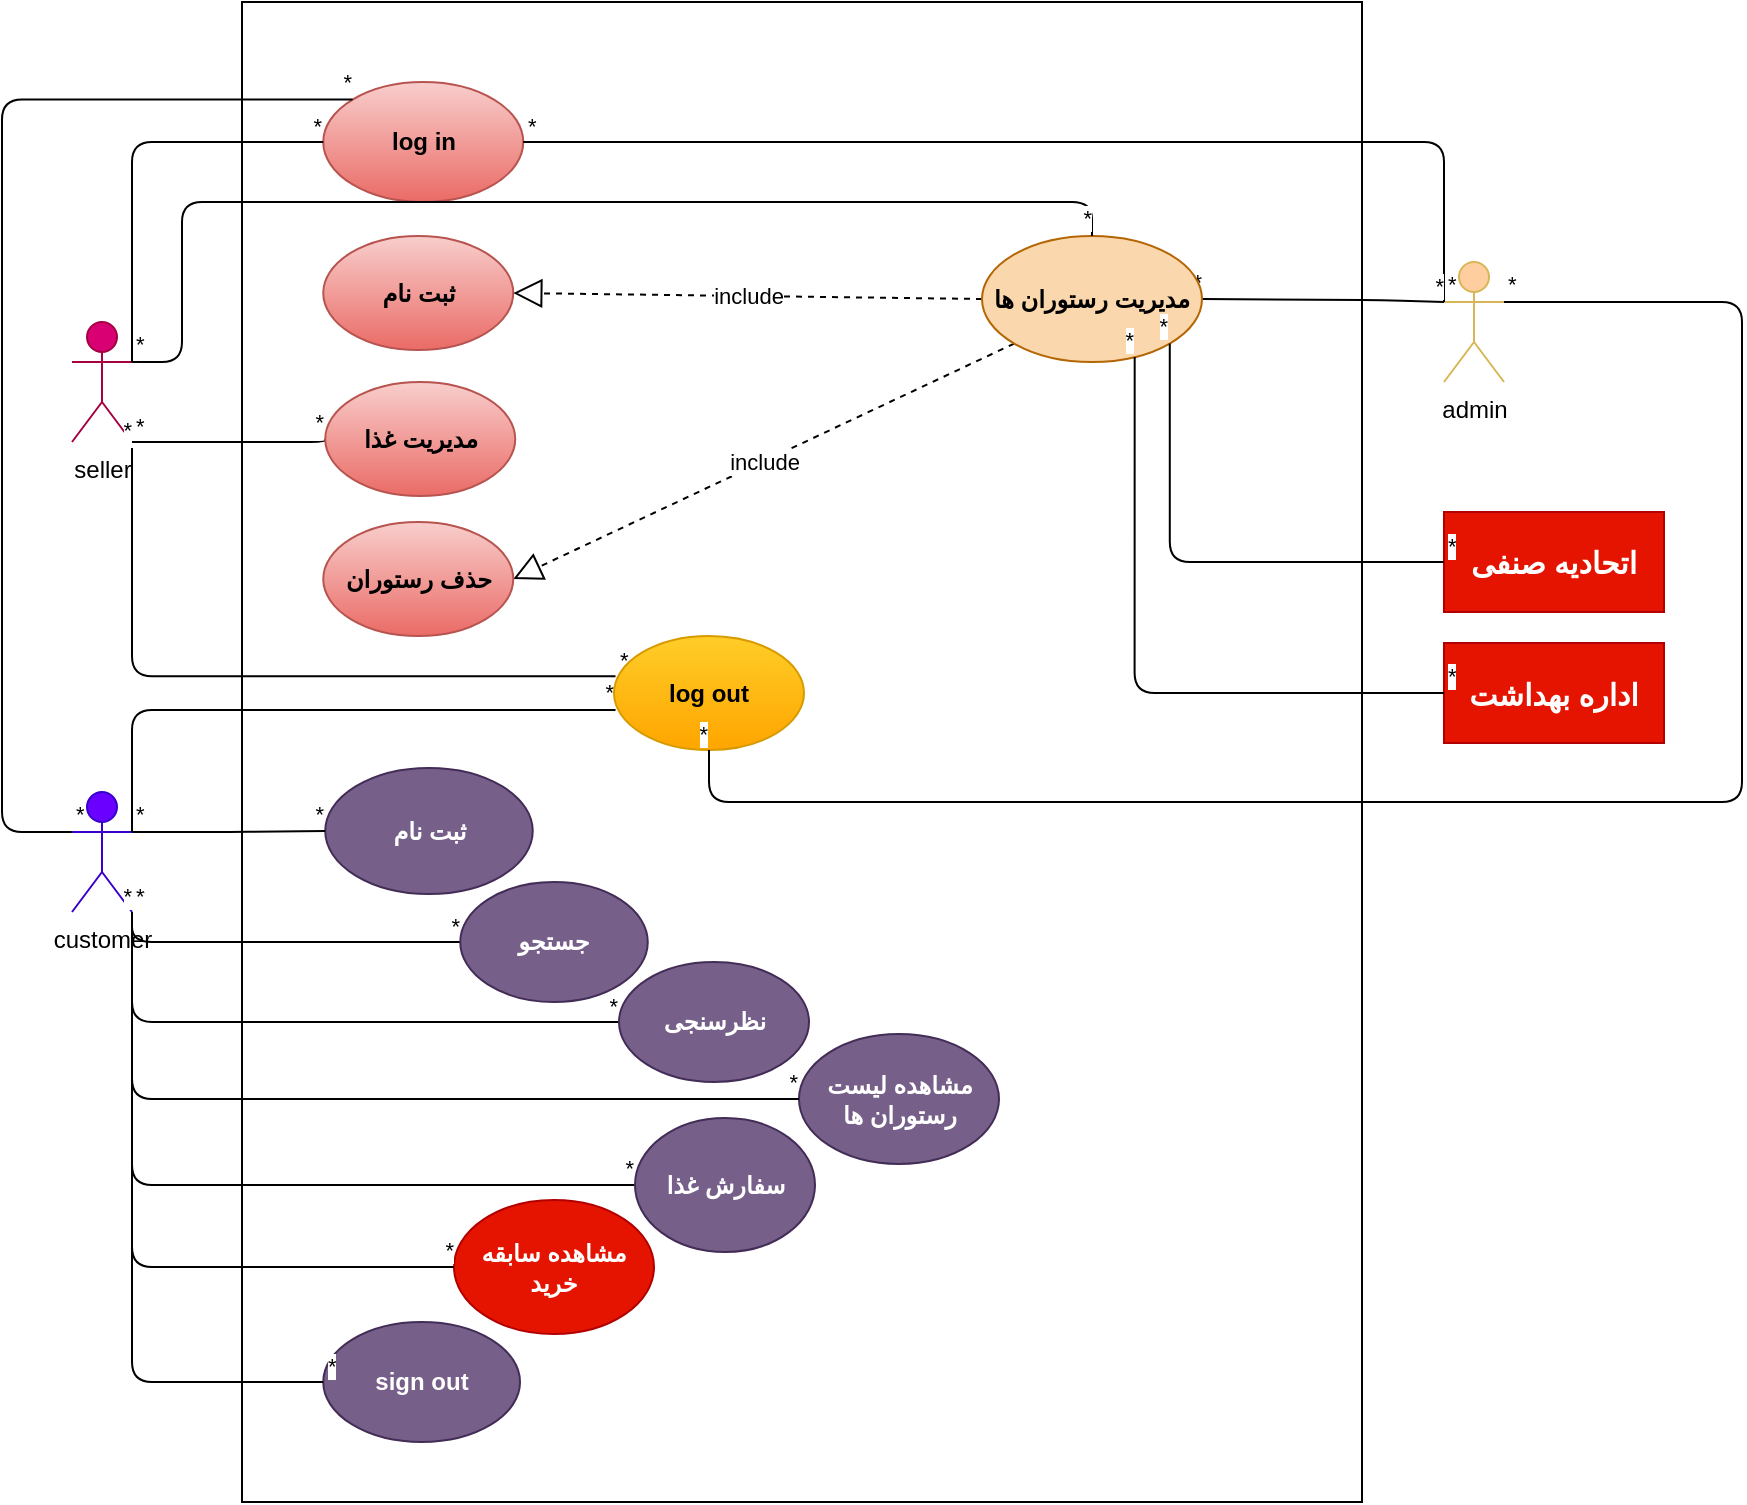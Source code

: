 <mxfile version="13.10.6" type="github">
  <diagram name="Page-1" id="e7e014a7-5840-1c2e-5031-d8a46d1fe8dd">
    <mxGraphModel dx="1422" dy="728" grid="1" gridSize="10" guides="1" tooltips="1" connect="1" arrows="1" fold="1" page="1" pageScale="1" pageWidth="1169" pageHeight="826" background="#ffffff" math="0" shadow="0">
      <root>
        <mxCell id="0" />
        <mxCell id="1" parent="0" />
        <mxCell id="Ti_cdP-LwR2GLxK3Q5Qu-41" value="" style="rounded=0;whiteSpace=wrap;html=1;" parent="1" vertex="1">
          <mxGeometry x="310" y="140" width="560" height="750" as="geometry" />
        </mxCell>
        <mxCell id="Ti_cdP-LwR2GLxK3Q5Qu-43" value="&lt;font color=&quot;#000000&quot;&gt;customer&lt;/font&gt;" style="shape=umlActor;verticalLabelPosition=bottom;verticalAlign=top;html=1;outlineConnect=0;fillColor=#6a00ff;strokeColor=#3700CC;fontColor=#ffffff;" parent="1" vertex="1">
          <mxGeometry x="225" y="535" width="30" height="60" as="geometry" />
        </mxCell>
        <mxCell id="Ti_cdP-LwR2GLxK3Q5Qu-42" value="&lt;font color=&quot;#000000&quot;&gt;seller&lt;br&gt;&lt;/font&gt;" style="shape=umlActor;verticalLabelPosition=bottom;verticalAlign=top;html=1;outlineConnect=0;fillColor=#d80073;strokeColor=#A50040;fontColor=#ffffff;" parent="1" vertex="1">
          <mxGeometry x="225" y="300" width="30" height="60" as="geometry" />
        </mxCell>
        <mxCell id="rXxGUh9YkXs_mze31AUG-5" value="admin" style="shape=umlActor;verticalLabelPosition=bottom;verticalAlign=top;html=1;outlineConnect=0;strokeColor=#d6b656;fillColor=#FFCE9F;" parent="1" vertex="1">
          <mxGeometry x="911" y="270" width="30" height="60" as="geometry" />
        </mxCell>
        <mxCell id="Jm9gUiOZweeL1IYtcXkK-2" value="log in" style="ellipse;whiteSpace=wrap;html=1;fillColor=#f8cecc;strokeColor=#b85450;gradientColor=#ea6b66;fontStyle=1" parent="1" vertex="1">
          <mxGeometry x="350.63" y="180" width="100" height="60" as="geometry" />
        </mxCell>
        <mxCell id="oFaBCXIpXnut_KhmdDa9-3" value="مشاهده سابقه خرید" style="ellipse;whiteSpace=wrap;html=1;fillColor=#e51400;strokeColor=#B20000;fontStyle=1;fontColor=#ffffff;" parent="1" vertex="1">
          <mxGeometry x="416" y="739" width="100" height="67" as="geometry" />
        </mxCell>
        <mxCell id="oFaBCXIpXnut_KhmdDa9-5" value="اتحادیه صنفی" style="rounded=0;whiteSpace=wrap;html=1;fontStyle=1;fontSize=15;fillColor=#e51400;strokeColor=#B20000;fontColor=#ffffff;" parent="1" vertex="1">
          <mxGeometry x="911" y="395" width="110" height="50" as="geometry" />
        </mxCell>
        <mxCell id="oFaBCXIpXnut_KhmdDa9-6" value="اداره بهداشت" style="rounded=0;whiteSpace=wrap;html=1;fontStyle=1;fontSize=15;fillColor=#e51400;strokeColor=#B20000;fontColor=#ffffff;" parent="1" vertex="1">
          <mxGeometry x="911" y="460.5" width="110" height="50" as="geometry" />
        </mxCell>
        <mxCell id="oFaBCXIpXnut_KhmdDa9-7" value="مشاهده لیست رستوران ها" style="ellipse;whiteSpace=wrap;html=1;fillColor=#76608a;strokeColor=#432D57;fontStyle=1;fontColor=#ffffff;" parent="1" vertex="1">
          <mxGeometry x="588.5" y="656" width="100" height="65" as="geometry" />
        </mxCell>
        <mxCell id="oFaBCXIpXnut_KhmdDa9-9" style="edgeStyle=orthogonalEdgeStyle;rounded=0;orthogonalLoop=1;jettySize=auto;html=1;exitX=0.5;exitY=1;exitDx=0;exitDy=0;" parent="1" source="oFaBCXIpXnut_KhmdDa9-7" target="oFaBCXIpXnut_KhmdDa9-7" edge="1">
          <mxGeometry relative="1" as="geometry" />
        </mxCell>
        <mxCell id="oFaBCXIpXnut_KhmdDa9-20" value="sign out" style="ellipse;whiteSpace=wrap;html=1;fillColor=#76608a;strokeColor=#432D57;fontStyle=1;fontColor=#ffffff;" parent="1" vertex="1">
          <mxGeometry x="350.63" y="800" width="98.38" height="60" as="geometry" />
        </mxCell>
        <mxCell id="oFaBCXIpXnut_KhmdDa9-25" value="ثبت نام" style="ellipse;whiteSpace=wrap;html=1;fillColor=#f8cecc;strokeColor=#b85450;gradientColor=#ea6b66;fontStyle=1" parent="1" vertex="1">
          <mxGeometry x="350.63" y="257" width="95" height="57" as="geometry" />
        </mxCell>
        <mxCell id="oFaBCXIpXnut_KhmdDa9-83" value="" style="endArrow=none;html=1;edgeStyle=orthogonalEdgeStyle;entryX=1;entryY=0.5;entryDx=0;entryDy=0;exitX=0;exitY=0.333;exitDx=0;exitDy=0;exitPerimeter=0;" parent="1" source="rXxGUh9YkXs_mze31AUG-5" target="oFaBCXIpXnut_KhmdDa9-54" edge="1">
          <mxGeometry relative="1" as="geometry">
            <mxPoint x="637.5" y="361.5" as="sourcePoint" />
            <mxPoint x="790" y="340" as="targetPoint" />
            <Array as="points">
              <mxPoint x="880" y="289" />
              <mxPoint x="850" y="289" />
            </Array>
          </mxGeometry>
        </mxCell>
        <mxCell id="oFaBCXIpXnut_KhmdDa9-84" value="*" style="edgeLabel;resizable=0;html=1;align=left;verticalAlign=bottom;" parent="oFaBCXIpXnut_KhmdDa9-83" connectable="0" vertex="1">
          <mxGeometry x="-1" relative="1" as="geometry" />
        </mxCell>
        <mxCell id="oFaBCXIpXnut_KhmdDa9-85" value="*" style="edgeLabel;resizable=0;html=1;align=right;verticalAlign=bottom;" parent="oFaBCXIpXnut_KhmdDa9-83" connectable="0" vertex="1">
          <mxGeometry x="1" relative="1" as="geometry" />
        </mxCell>
        <mxCell id="oFaBCXIpXnut_KhmdDa9-92" value="" style="endArrow=none;html=1;edgeStyle=orthogonalEdgeStyle;entryX=0;entryY=0.333;entryDx=0;entryDy=0;entryPerimeter=0;" parent="1" source="Jm9gUiOZweeL1IYtcXkK-2" target="rXxGUh9YkXs_mze31AUG-5" edge="1">
          <mxGeometry relative="1" as="geometry">
            <mxPoint x="670" y="430.75" as="sourcePoint" />
            <mxPoint x="900" y="310" as="targetPoint" />
            <Array as="points">
              <mxPoint x="911" y="210" />
            </Array>
          </mxGeometry>
        </mxCell>
        <mxCell id="oFaBCXIpXnut_KhmdDa9-93" value="*" style="edgeLabel;resizable=0;html=1;align=left;verticalAlign=bottom;" parent="oFaBCXIpXnut_KhmdDa9-92" connectable="0" vertex="1">
          <mxGeometry x="-1" relative="1" as="geometry" />
        </mxCell>
        <mxCell id="oFaBCXIpXnut_KhmdDa9-94" value="*" style="edgeLabel;resizable=0;html=1;align=right;verticalAlign=bottom;" parent="oFaBCXIpXnut_KhmdDa9-92" connectable="0" vertex="1">
          <mxGeometry x="1" relative="1" as="geometry" />
        </mxCell>
        <mxCell id="oFaBCXIpXnut_KhmdDa9-95" value="" style="endArrow=none;html=1;edgeStyle=orthogonalEdgeStyle;entryX=0;entryY=0.5;entryDx=0;entryDy=0;exitX=1;exitY=0.333;exitDx=0;exitDy=0;exitPerimeter=0;" parent="1" source="Ti_cdP-LwR2GLxK3Q5Qu-42" target="Jm9gUiOZweeL1IYtcXkK-2" edge="1">
          <mxGeometry relative="1" as="geometry">
            <mxPoint x="275" y="330" as="sourcePoint" />
            <mxPoint x="345.63" y="210" as="targetPoint" />
            <Array as="points">
              <mxPoint x="255" y="210" />
            </Array>
          </mxGeometry>
        </mxCell>
        <mxCell id="oFaBCXIpXnut_KhmdDa9-96" value="*" style="edgeLabel;resizable=0;html=1;align=left;verticalAlign=bottom;" parent="oFaBCXIpXnut_KhmdDa9-95" connectable="0" vertex="1">
          <mxGeometry x="-1" relative="1" as="geometry" />
        </mxCell>
        <mxCell id="oFaBCXIpXnut_KhmdDa9-97" value="*" style="edgeLabel;resizable=0;html=1;align=right;verticalAlign=bottom;" parent="oFaBCXIpXnut_KhmdDa9-95" connectable="0" vertex="1">
          <mxGeometry x="1" relative="1" as="geometry" />
        </mxCell>
        <mxCell id="oFaBCXIpXnut_KhmdDa9-98" value="" style="endArrow=none;html=1;edgeStyle=orthogonalEdgeStyle;entryX=0;entryY=0;entryDx=0;entryDy=0;exitX=0;exitY=0.333;exitDx=0;exitDy=0;exitPerimeter=0;" parent="1" source="Ti_cdP-LwR2GLxK3Q5Qu-43" target="Jm9gUiOZweeL1IYtcXkK-2" edge="1">
          <mxGeometry relative="1" as="geometry">
            <mxPoint x="210" y="550" as="sourcePoint" />
            <mxPoint x="622.5" y="380" as="targetPoint" />
            <Array as="points">
              <mxPoint x="190" y="555" />
              <mxPoint x="190" y="189" />
            </Array>
          </mxGeometry>
        </mxCell>
        <mxCell id="oFaBCXIpXnut_KhmdDa9-99" value="*" style="edgeLabel;resizable=0;html=1;align=left;verticalAlign=bottom;" parent="oFaBCXIpXnut_KhmdDa9-98" connectable="0" vertex="1">
          <mxGeometry x="-1" relative="1" as="geometry" />
        </mxCell>
        <mxCell id="oFaBCXIpXnut_KhmdDa9-100" value="*" style="edgeLabel;resizable=0;html=1;align=right;verticalAlign=bottom;" parent="oFaBCXIpXnut_KhmdDa9-98" connectable="0" vertex="1">
          <mxGeometry x="1" relative="1" as="geometry" />
        </mxCell>
        <mxCell id="oFaBCXIpXnut_KhmdDa9-107" value="" style="endArrow=none;html=1;edgeStyle=orthogonalEdgeStyle;exitX=1;exitY=1;exitDx=0;exitDy=0;exitPerimeter=0;entryX=0;entryY=0.5;entryDx=0;entryDy=0;" parent="1" source="Ti_cdP-LwR2GLxK3Q5Qu-43" target="Ropvw_bmy95mcoHRvxeS-3" edge="1">
          <mxGeometry relative="1" as="geometry">
            <mxPoint x="302.5" y="606.75" as="sourcePoint" />
            <mxPoint x="426" y="606" as="targetPoint" />
          </mxGeometry>
        </mxCell>
        <mxCell id="oFaBCXIpXnut_KhmdDa9-108" value="*" style="edgeLabel;resizable=0;html=1;align=left;verticalAlign=bottom;" parent="oFaBCXIpXnut_KhmdDa9-107" connectable="0" vertex="1">
          <mxGeometry x="-1" relative="1" as="geometry" />
        </mxCell>
        <mxCell id="oFaBCXIpXnut_KhmdDa9-109" value="*" style="edgeLabel;resizable=0;html=1;align=right;verticalAlign=bottom;" parent="oFaBCXIpXnut_KhmdDa9-107" connectable="0" vertex="1">
          <mxGeometry x="1" relative="1" as="geometry" />
        </mxCell>
        <mxCell id="oFaBCXIpXnut_KhmdDa9-110" value="" style="endArrow=none;html=1;edgeStyle=orthogonalEdgeStyle;exitX=1;exitY=1;exitDx=0;exitDy=0;exitPerimeter=0;entryX=0;entryY=0.5;entryDx=0;entryDy=0;" parent="1" source="Ti_cdP-LwR2GLxK3Q5Qu-43" target="oFaBCXIpXnut_KhmdDa9-7" edge="1">
          <mxGeometry relative="1" as="geometry">
            <mxPoint x="338.75" y="636.5" as="sourcePoint" />
            <mxPoint x="500" y="689" as="targetPoint" />
            <Array as="points">
              <mxPoint x="255" y="688" />
            </Array>
          </mxGeometry>
        </mxCell>
        <mxCell id="oFaBCXIpXnut_KhmdDa9-111" value="*" style="edgeLabel;resizable=0;html=1;align=left;verticalAlign=bottom;" parent="oFaBCXIpXnut_KhmdDa9-110" connectable="0" vertex="1">
          <mxGeometry x="-1" relative="1" as="geometry" />
        </mxCell>
        <mxCell id="oFaBCXIpXnut_KhmdDa9-112" value="*" style="edgeLabel;resizable=0;html=1;align=right;verticalAlign=bottom;" parent="oFaBCXIpXnut_KhmdDa9-110" connectable="0" vertex="1">
          <mxGeometry x="1" relative="1" as="geometry" />
        </mxCell>
        <mxCell id="oFaBCXIpXnut_KhmdDa9-113" value="" style="endArrow=none;html=1;edgeStyle=orthogonalEdgeStyle;entryX=0;entryY=0.5;entryDx=0;entryDy=0;exitX=1;exitY=1;exitDx=0;exitDy=0;exitPerimeter=0;" parent="1" source="Ti_cdP-LwR2GLxK3Q5Qu-42" target="Ropvw_bmy95mcoHRvxeS-1" edge="1">
          <mxGeometry relative="1" as="geometry">
            <mxPoint x="315" y="390" as="sourcePoint" />
            <mxPoint x="350.63" y="360" as="targetPoint" />
            <Array as="points">
              <mxPoint x="352" y="360" />
            </Array>
          </mxGeometry>
        </mxCell>
        <mxCell id="oFaBCXIpXnut_KhmdDa9-114" value="*" style="edgeLabel;resizable=0;html=1;align=left;verticalAlign=bottom;" parent="oFaBCXIpXnut_KhmdDa9-113" connectable="0" vertex="1">
          <mxGeometry x="-1" relative="1" as="geometry" />
        </mxCell>
        <mxCell id="oFaBCXIpXnut_KhmdDa9-115" value="*" style="edgeLabel;resizable=0;html=1;align=right;verticalAlign=bottom;" parent="oFaBCXIpXnut_KhmdDa9-113" connectable="0" vertex="1">
          <mxGeometry x="1" relative="1" as="geometry" />
        </mxCell>
        <mxCell id="oFaBCXIpXnut_KhmdDa9-116" value="" style="endArrow=none;html=1;edgeStyle=orthogonalEdgeStyle;entryX=0;entryY=0.5;entryDx=0;entryDy=0;exitX=1;exitY=1;exitDx=0;exitDy=0;exitPerimeter=0;" parent="1" source="Ti_cdP-LwR2GLxK3Q5Qu-43" target="Ropvw_bmy95mcoHRvxeS-6" edge="1">
          <mxGeometry relative="1" as="geometry">
            <mxPoint x="255" y="586" as="sourcePoint" />
            <mxPoint x="493.5" y="727.5" as="targetPoint" />
          </mxGeometry>
        </mxCell>
        <mxCell id="oFaBCXIpXnut_KhmdDa9-117" value="*" style="edgeLabel;resizable=0;html=1;align=left;verticalAlign=bottom;" parent="oFaBCXIpXnut_KhmdDa9-116" connectable="0" vertex="1">
          <mxGeometry x="-1" relative="1" as="geometry" />
        </mxCell>
        <mxCell id="oFaBCXIpXnut_KhmdDa9-118" value="*" style="edgeLabel;resizable=0;html=1;align=right;verticalAlign=bottom;" parent="oFaBCXIpXnut_KhmdDa9-116" connectable="0" vertex="1">
          <mxGeometry x="1" relative="1" as="geometry" />
        </mxCell>
        <mxCell id="oFaBCXIpXnut_KhmdDa9-119" value="" style="endArrow=none;html=1;edgeStyle=orthogonalEdgeStyle;exitX=1;exitY=1;exitDx=0;exitDy=0;exitPerimeter=0;entryX=0;entryY=0.5;entryDx=0;entryDy=0;" parent="1" source="Ti_cdP-LwR2GLxK3Q5Qu-43" target="oFaBCXIpXnut_KhmdDa9-16" edge="1">
          <mxGeometry relative="1" as="geometry">
            <mxPoint x="165" y="736" as="sourcePoint" />
            <mxPoint x="493.5" y="650" as="targetPoint" />
            <Array as="points">
              <mxPoint x="255" y="650" />
            </Array>
          </mxGeometry>
        </mxCell>
        <mxCell id="oFaBCXIpXnut_KhmdDa9-120" value="*" style="edgeLabel;resizable=0;html=1;align=left;verticalAlign=bottom;" parent="oFaBCXIpXnut_KhmdDa9-119" connectable="0" vertex="1">
          <mxGeometry x="-1" relative="1" as="geometry" />
        </mxCell>
        <mxCell id="oFaBCXIpXnut_KhmdDa9-121" value="*" style="edgeLabel;resizable=0;html=1;align=right;verticalAlign=bottom;" parent="oFaBCXIpXnut_KhmdDa9-119" connectable="0" vertex="1">
          <mxGeometry x="1" relative="1" as="geometry" />
        </mxCell>
        <mxCell id="oFaBCXIpXnut_KhmdDa9-122" value="" style="endArrow=none;html=1;edgeStyle=orthogonalEdgeStyle;entryX=0;entryY=0.5;entryDx=0;entryDy=0;exitX=1;exitY=1;exitDx=0;exitDy=0;exitPerimeter=0;" parent="1" source="Ti_cdP-LwR2GLxK3Q5Qu-43" target="oFaBCXIpXnut_KhmdDa9-3" edge="1">
          <mxGeometry relative="1" as="geometry">
            <mxPoint x="265" y="570" as="sourcePoint" />
            <mxPoint x="411.0" y="772.5" as="targetPoint" />
            <Array as="points">
              <mxPoint x="255" y="773" />
            </Array>
          </mxGeometry>
        </mxCell>
        <mxCell id="oFaBCXIpXnut_KhmdDa9-123" value="*" style="edgeLabel;resizable=0;html=1;align=left;verticalAlign=bottom;" parent="oFaBCXIpXnut_KhmdDa9-122" connectable="0" vertex="1">
          <mxGeometry x="-1" relative="1" as="geometry" />
        </mxCell>
        <mxCell id="oFaBCXIpXnut_KhmdDa9-124" value="*" style="edgeLabel;resizable=0;html=1;align=right;verticalAlign=bottom;" parent="oFaBCXIpXnut_KhmdDa9-122" connectable="0" vertex="1">
          <mxGeometry x="1" relative="1" as="geometry" />
        </mxCell>
        <mxCell id="oFaBCXIpXnut_KhmdDa9-125" value="" style="endArrow=none;html=1;edgeStyle=orthogonalEdgeStyle;entryX=1;entryY=1;entryDx=0;entryDy=0;entryPerimeter=0;exitX=0;exitY=0.5;exitDx=0;exitDy=0;" parent="1" source="oFaBCXIpXnut_KhmdDa9-20" target="Ti_cdP-LwR2GLxK3Q5Qu-43" edge="1">
          <mxGeometry relative="1" as="geometry">
            <mxPoint x="351" y="830" as="sourcePoint" />
            <mxPoint x="455" y="786" as="targetPoint" />
            <Array as="points">
              <mxPoint x="255" y="830" />
            </Array>
          </mxGeometry>
        </mxCell>
        <mxCell id="oFaBCXIpXnut_KhmdDa9-126" value="*" style="edgeLabel;resizable=0;html=1;align=left;verticalAlign=bottom;" parent="oFaBCXIpXnut_KhmdDa9-125" connectable="0" vertex="1">
          <mxGeometry x="-1" relative="1" as="geometry" />
        </mxCell>
        <mxCell id="oFaBCXIpXnut_KhmdDa9-127" value="*" style="edgeLabel;resizable=0;html=1;align=right;verticalAlign=bottom;" parent="oFaBCXIpXnut_KhmdDa9-125" connectable="0" vertex="1">
          <mxGeometry x="1" relative="1" as="geometry" />
        </mxCell>
        <mxCell id="0yDzKwt1mDLhN0Ld_7wp-2" value="include" style="endArrow=block;dashed=1;endFill=0;endSize=12;html=1;entryX=1;entryY=0.5;entryDx=0;entryDy=0;exitX=0;exitY=0.5;exitDx=0;exitDy=0;" parent="1" source="oFaBCXIpXnut_KhmdDa9-54" target="oFaBCXIpXnut_KhmdDa9-25" edge="1">
          <mxGeometry width="160" relative="1" as="geometry">
            <mxPoint x="720" y="270" as="sourcePoint" />
            <mxPoint x="740" y="270" as="targetPoint" />
          </mxGeometry>
        </mxCell>
        <mxCell id="LZOqlYVMBqQ8iP9V0Yqu-1" value="include" style="endArrow=block;dashed=1;endFill=0;endSize=12;html=1;entryX=1;entryY=0.5;entryDx=0;entryDy=0;exitX=0;exitY=1;exitDx=0;exitDy=0;" parent="1" source="oFaBCXIpXnut_KhmdDa9-54" target="Ropvw_bmy95mcoHRvxeS-2" edge="1">
          <mxGeometry width="160" relative="1" as="geometry">
            <mxPoint x="760" y="351.5" as="sourcePoint" />
            <mxPoint x="445.63" y="430" as="targetPoint" />
          </mxGeometry>
        </mxCell>
        <mxCell id="oFaBCXIpXnut_KhmdDa9-16" value="نظرسنجی" style="ellipse;whiteSpace=wrap;html=1;fillColor=#76608a;strokeColor=#432D57;fontStyle=1;fontColor=#ffffff;" parent="1" vertex="1">
          <mxGeometry x="498.5" y="620" width="95" height="60" as="geometry" />
        </mxCell>
        <mxCell id="oFaBCXIpXnut_KhmdDa9-54" value="مدیریت رستوران ها" style="ellipse;whiteSpace=wrap;html=1;fillColor=#fad7ac;strokeColor=#b46504;fontStyle=1" parent="1" vertex="1">
          <mxGeometry x="680" y="257" width="110" height="63" as="geometry" />
        </mxCell>
        <mxCell id="LZOqlYVMBqQ8iP9V0Yqu-4" value="" style="endArrow=none;html=1;edgeStyle=orthogonalEdgeStyle;entryX=0.008;entryY=0.649;entryDx=0;entryDy=0;entryPerimeter=0;" parent="1" target="Ropvw_bmy95mcoHRvxeS-4" edge="1">
          <mxGeometry relative="1" as="geometry">
            <mxPoint x="255" y="555" as="sourcePoint" />
            <mxPoint x="525" y="498.5" as="targetPoint" />
            <Array as="points">
              <mxPoint x="255" y="494" />
            </Array>
          </mxGeometry>
        </mxCell>
        <mxCell id="LZOqlYVMBqQ8iP9V0Yqu-5" value="*" style="edgeLabel;resizable=0;html=1;align=left;verticalAlign=bottom;" parent="LZOqlYVMBqQ8iP9V0Yqu-4" connectable="0" vertex="1">
          <mxGeometry x="-1" relative="1" as="geometry" />
        </mxCell>
        <mxCell id="LZOqlYVMBqQ8iP9V0Yqu-6" value="*" style="edgeLabel;resizable=0;html=1;align=right;verticalAlign=bottom;" parent="LZOqlYVMBqQ8iP9V0Yqu-4" connectable="0" vertex="1">
          <mxGeometry x="1" relative="1" as="geometry" />
        </mxCell>
        <mxCell id="LZOqlYVMBqQ8iP9V0Yqu-7" value="" style="endArrow=none;html=1;edgeStyle=orthogonalEdgeStyle;exitX=0.008;exitY=0.353;exitDx=0;exitDy=0;exitPerimeter=0;" parent="1" source="Ropvw_bmy95mcoHRvxeS-4" edge="1">
          <mxGeometry relative="1" as="geometry">
            <mxPoint x="538.793" y="478.419" as="sourcePoint" />
            <mxPoint x="255" y="363" as="targetPoint" />
            <Array as="points">
              <mxPoint x="255" y="477" />
            </Array>
          </mxGeometry>
        </mxCell>
        <mxCell id="LZOqlYVMBqQ8iP9V0Yqu-8" value="*" style="edgeLabel;resizable=0;html=1;align=left;verticalAlign=bottom;" parent="LZOqlYVMBqQ8iP9V0Yqu-7" connectable="0" vertex="1">
          <mxGeometry x="-1" relative="1" as="geometry" />
        </mxCell>
        <mxCell id="LZOqlYVMBqQ8iP9V0Yqu-9" value="*" style="edgeLabel;resizable=0;html=1;align=right;verticalAlign=bottom;" parent="LZOqlYVMBqQ8iP9V0Yqu-7" connectable="0" vertex="1">
          <mxGeometry x="1" relative="1" as="geometry" />
        </mxCell>
        <mxCell id="LZOqlYVMBqQ8iP9V0Yqu-12" value="ثبت نام" style="ellipse;whiteSpace=wrap;html=1;fillColor=#76608a;strokeColor=#432D57;fontStyle=1;fontColor=#ffffff;" parent="1" vertex="1">
          <mxGeometry x="351.62" y="523" width="103.75" height="63" as="geometry" />
        </mxCell>
        <mxCell id="VYPXpgVH3DA66YAYNXMS-15" value="" style="endArrow=none;html=1;edgeStyle=orthogonalEdgeStyle;exitX=1;exitY=0.333;exitDx=0;exitDy=0;exitPerimeter=0;entryX=0;entryY=0.5;entryDx=0;entryDy=0;" parent="1" source="Ti_cdP-LwR2GLxK3Q5Qu-43" target="LZOqlYVMBqQ8iP9V0Yqu-12" edge="1">
          <mxGeometry relative="1" as="geometry">
            <mxPoint x="265" y="310" as="sourcePoint" />
            <mxPoint x="346.62" y="554.5" as="targetPoint" />
          </mxGeometry>
        </mxCell>
        <mxCell id="VYPXpgVH3DA66YAYNXMS-16" value="*" style="edgeLabel;resizable=0;html=1;align=left;verticalAlign=bottom;" parent="VYPXpgVH3DA66YAYNXMS-15" connectable="0" vertex="1">
          <mxGeometry x="-1" relative="1" as="geometry" />
        </mxCell>
        <mxCell id="VYPXpgVH3DA66YAYNXMS-17" value="*" style="edgeLabel;resizable=0;html=1;align=right;verticalAlign=bottom;" parent="VYPXpgVH3DA66YAYNXMS-15" connectable="0" vertex="1">
          <mxGeometry x="1" relative="1" as="geometry" />
        </mxCell>
        <mxCell id="Ropvw_bmy95mcoHRvxeS-1" value="مدیریت غذا" style="ellipse;whiteSpace=wrap;html=1;fillColor=#f8cecc;strokeColor=#b85450;gradientColor=#ea6b66;fontStyle=1" parent="1" vertex="1">
          <mxGeometry x="351.62" y="330" width="95" height="57" as="geometry" />
        </mxCell>
        <mxCell id="Ropvw_bmy95mcoHRvxeS-2" value="حذف رستوران" style="ellipse;whiteSpace=wrap;html=1;fillColor=#f8cecc;strokeColor=#b85450;gradientColor=#ea6b66;fontStyle=1" parent="1" vertex="1">
          <mxGeometry x="350.63" y="400" width="95" height="57" as="geometry" />
        </mxCell>
        <mxCell id="Ropvw_bmy95mcoHRvxeS-3" value="جستجو" style="ellipse;whiteSpace=wrap;html=1;fillColor=#76608a;strokeColor=#432D57;fontStyle=1;fontColor=#ffffff;" parent="1" vertex="1">
          <mxGeometry x="419.13" y="580" width="93.75" height="60" as="geometry" />
        </mxCell>
        <mxCell id="Ropvw_bmy95mcoHRvxeS-4" value="log out" style="ellipse;whiteSpace=wrap;html=1;fillColor=#ffcd28;strokeColor=#d79b00;gradientColor=#ffa500;fontStyle=1" parent="1" vertex="1">
          <mxGeometry x="496" y="457" width="95" height="57" as="geometry" />
        </mxCell>
        <mxCell id="Ropvw_bmy95mcoHRvxeS-6" value="سفارش غذا" style="ellipse;whiteSpace=wrap;html=1;fillColor=#76608a;strokeColor=#432D57;fontStyle=1;fontColor=#ffffff;" parent="1" vertex="1">
          <mxGeometry x="506.5" y="698" width="90" height="67" as="geometry" />
        </mxCell>
        <mxCell id="WrmBfSkYZn4rmx_h6ov5-1" value="" style="endArrow=none;html=1;edgeStyle=orthogonalEdgeStyle;entryX=0.5;entryY=1;entryDx=0;entryDy=0;exitX=1;exitY=0.333;exitDx=0;exitDy=0;exitPerimeter=0;" parent="1" source="rXxGUh9YkXs_mze31AUG-5" target="Ropvw_bmy95mcoHRvxeS-4" edge="1">
          <mxGeometry relative="1" as="geometry">
            <mxPoint x="921" y="300" as="sourcePoint" />
            <mxPoint x="800.0" y="298.5" as="targetPoint" />
            <Array as="points">
              <mxPoint x="1060" y="290" />
              <mxPoint x="1060" y="540" />
              <mxPoint x="544" y="540" />
            </Array>
          </mxGeometry>
        </mxCell>
        <mxCell id="WrmBfSkYZn4rmx_h6ov5-2" value="*" style="edgeLabel;resizable=0;html=1;align=left;verticalAlign=bottom;" parent="WrmBfSkYZn4rmx_h6ov5-1" connectable="0" vertex="1">
          <mxGeometry x="-1" relative="1" as="geometry" />
        </mxCell>
        <mxCell id="WrmBfSkYZn4rmx_h6ov5-3" value="*" style="edgeLabel;resizable=0;html=1;align=right;verticalAlign=bottom;" parent="WrmBfSkYZn4rmx_h6ov5-1" connectable="0" vertex="1">
          <mxGeometry x="1" relative="1" as="geometry" />
        </mxCell>
        <mxCell id="WrmBfSkYZn4rmx_h6ov5-4" value="" style="endArrow=none;html=1;edgeStyle=orthogonalEdgeStyle;entryX=0.694;entryY=0.96;entryDx=0;entryDy=0;exitX=0;exitY=0.5;exitDx=0;exitDy=0;entryPerimeter=0;" parent="1" source="oFaBCXIpXnut_KhmdDa9-6" target="oFaBCXIpXnut_KhmdDa9-54" edge="1">
          <mxGeometry relative="1" as="geometry">
            <mxPoint x="921" y="300" as="sourcePoint" />
            <mxPoint x="800.0" y="298.5" as="targetPoint" />
            <Array as="points">
              <mxPoint x="756" y="486" />
            </Array>
          </mxGeometry>
        </mxCell>
        <mxCell id="WrmBfSkYZn4rmx_h6ov5-5" value="*" style="edgeLabel;resizable=0;html=1;align=left;verticalAlign=bottom;" parent="WrmBfSkYZn4rmx_h6ov5-4" connectable="0" vertex="1">
          <mxGeometry x="-1" relative="1" as="geometry" />
        </mxCell>
        <mxCell id="WrmBfSkYZn4rmx_h6ov5-6" value="*" style="edgeLabel;resizable=0;html=1;align=right;verticalAlign=bottom;" parent="WrmBfSkYZn4rmx_h6ov5-4" connectable="0" vertex="1">
          <mxGeometry x="1" relative="1" as="geometry" />
        </mxCell>
        <mxCell id="WrmBfSkYZn4rmx_h6ov5-7" value="" style="endArrow=none;html=1;edgeStyle=orthogonalEdgeStyle;entryX=1;entryY=1;entryDx=0;entryDy=0;exitX=0;exitY=0.5;exitDx=0;exitDy=0;" parent="1" source="oFaBCXIpXnut_KhmdDa9-5" target="oFaBCXIpXnut_KhmdDa9-54" edge="1">
          <mxGeometry relative="1" as="geometry">
            <mxPoint x="931" y="310" as="sourcePoint" />
            <mxPoint x="810.0" y="308.5" as="targetPoint" />
            <Array as="points">
              <mxPoint x="774" y="420" />
            </Array>
          </mxGeometry>
        </mxCell>
        <mxCell id="WrmBfSkYZn4rmx_h6ov5-8" value="*" style="edgeLabel;resizable=0;html=1;align=left;verticalAlign=bottom;" parent="WrmBfSkYZn4rmx_h6ov5-7" connectable="0" vertex="1">
          <mxGeometry x="-1" relative="1" as="geometry" />
        </mxCell>
        <mxCell id="WrmBfSkYZn4rmx_h6ov5-9" value="*" style="edgeLabel;resizable=0;html=1;align=right;verticalAlign=bottom;" parent="WrmBfSkYZn4rmx_h6ov5-7" connectable="0" vertex="1">
          <mxGeometry x="1" relative="1" as="geometry" />
        </mxCell>
        <mxCell id="DWzLET5HcEAF2wmt5OuF-2" value="" style="endArrow=none;html=1;edgeStyle=orthogonalEdgeStyle;entryX=0.5;entryY=0;entryDx=0;entryDy=0;exitX=1;exitY=0.333;exitDx=0;exitDy=0;exitPerimeter=0;" edge="1" parent="1" source="Ti_cdP-LwR2GLxK3Q5Qu-42" target="oFaBCXIpXnut_KhmdDa9-54">
          <mxGeometry relative="1" as="geometry">
            <mxPoint x="449.01" y="240" as="sourcePoint" />
            <mxPoint x="909.38" y="320" as="targetPoint" />
            <Array as="points">
              <mxPoint x="280" y="320" />
              <mxPoint x="280" y="240" />
              <mxPoint x="735" y="240" />
            </Array>
          </mxGeometry>
        </mxCell>
        <mxCell id="DWzLET5HcEAF2wmt5OuF-3" value="*" style="edgeLabel;resizable=0;html=1;align=left;verticalAlign=bottom;" connectable="0" vertex="1" parent="DWzLET5HcEAF2wmt5OuF-2">
          <mxGeometry x="-1" relative="1" as="geometry" />
        </mxCell>
        <mxCell id="DWzLET5HcEAF2wmt5OuF-4" value="*" style="edgeLabel;resizable=0;html=1;align=right;verticalAlign=bottom;" connectable="0" vertex="1" parent="DWzLET5HcEAF2wmt5OuF-2">
          <mxGeometry x="1" relative="1" as="geometry" />
        </mxCell>
      </root>
    </mxGraphModel>
  </diagram>
</mxfile>
